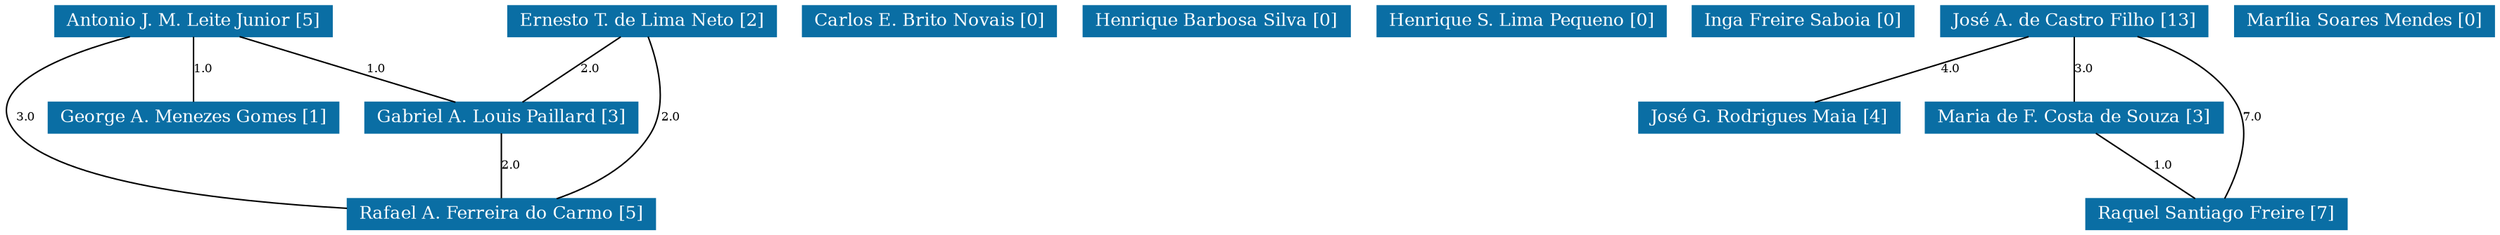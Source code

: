 strict graph grafo2 {
	graph [bb="0,0,1429,153",
		id=grafo2,
		overlap=False
	];
	node [fontsize=12,
		label="\N",
		shape=rectangle,
		style=filled
	];
	0	[URL="membro-2610619567290943.html",
		color="#0A6EA4",
		fontcolor="#FFFFFF",
		height=0.29167,
		label="Antonio J. M. Leite Junior [5]",
		pos="124.98,142.5",
		width=2.1944];
	3	[URL="membro-4427578264303416.html",
		color="#0A6EA4",
		fontcolor="#FFFFFF",
		height=0.29167,
		label="Gabriel A. Louis Paillard [3]",
		pos="300.98,76.5",
		width=2.1111];
	0 -- 3	[fontsize=8,
		label=1.0,
		lp="228.98,109.5",
		pos="151.33,131.92 184.61,119.82 241.52,99.124 274.74,87.042"];
	4	[URL="membro-5012576140529904.html",
		color="#0A6EA4",
		fontcolor="#FFFFFF",
		height=0.29167,
		label="George A. Menezes Gomes [1]",
		pos="124.98,76.5",
		width=2.2778];
	0 -- 4	[fontsize=8,
		label=1.0,
		lp="129.98,109.5",
		pos="124.98,131.78 124.98,119.75 124.98,99.383 124.98,87.312"];
	12	[URL="membro-3102406452063651.html",
		color="#0A6EA4",
		fontcolor="#FFFFFF",
		height=0.29167,
		label="Rafael A. Ferreira do Carmo [5]",
		pos="300.98,10.5",
		width=2.3333];
	0 -- 12	[fontsize=8,
		label=3.0,
		lp="28.988,76.5",
		pos="92.106,131.95 54.198,119.31 0,95.167 23.988,66 48.115,36.663 144.57,22.872 216.92,16.556"];
	3 -- 12	[fontsize=8,
		label=2.0,
		lp="305.98,43.5",
		pos="300.98,65.78 300.98,53.751 300.98,33.383 300.98,21.312"];
	1	[URL="membro-4467706783113621.html",
		color="#0A6EA4",
		fontcolor="#FFFFFF",
		height=0.29167,
		label="Carlos E. Brito Novais [0]",
		pos="547.98,142.5",
		width=1.9583];
	2	[URL="membro-3037263625761342.html",
		color="#0A6EA4",
		fontcolor="#FFFFFF",
		height=0.29167,
		label="Ernesto T. de Lima Neto [2]",
		pos="384.98,142.5",
		width=2.0694];
	2 -- 3	[fontsize=8,
		label=2.0,
		lp="353.98,109.5",
		pos="372.23,131.78 356.35,119.68 329.39,99.146 313.59,87.102"];
	2 -- 12	[fontsize=8,
		label=2.0,
		lp="397.98,76.5",
		pos="387.92,131.97 391.98,116.91 397.56,87.164 385.98,66 373.96,44.005 348.85,29.577 329.02,21.125"];
	5	[URL="membro-9848407021720705.html",
		color="#0A6EA4",
		fontcolor="#FFFFFF",
		height=0.29167,
		label="Henrique Barbosa Silva [0]",
		pos="709.98,142.5",
		width=2.0278];
	6	[URL="membro-8556816688689358.html",
		color="#0A6EA4",
		fontcolor="#FFFFFF",
		height=0.29167,
		label="Henrique S. Lima Pequeno [0]",
		pos="881.98,142.5",
		width=2.25];
	7	[URL="membro-4277758788188363.html",
		color="#0A6EA4",
		fontcolor="#FFFFFF",
		height=0.29167,
		label="Inga Freire Saboia [0]",
		pos="1041,142.5",
		width=1.6667];
	8	[URL="membro-1001172700194924.html",
		color="#0A6EA4",
		fontcolor="#FFFFFF",
		height=0.29167,
		label="José A. de Castro Filho [13]",
		pos="1194,142.5",
		width=2.0694];
	9	[URL="membro-0022110232147076.html",
		color="#0A6EA4",
		fontcolor="#FFFFFF",
		height=0.29167,
		label="José G. Rodrigues Maia [4]",
		pos="1021,76.5",
		width=2.0417];
	8 -- 9	[fontsize=8,
		label=4.0,
		lp="1123,109.5",
		pos="1168.1,131.92 1135.3,119.82 1079.4,99.124 1046.7,87.042"];
	10	[URL="membro-8761933941200089.html",
		color="#0A6EA4",
		fontcolor="#FFFFFF",
		height=0.29167,
		label="Maria de F. Costa de Souza [3]",
		pos="1194,76.5",
		width=2.2639];
	8 -- 10	[fontsize=8,
		label=3.0,
		lp="1199,109.5",
		pos="1194,131.78 1194,119.75 1194,99.383 1194,87.312"];
	13	[URL="membro-9322311013034336.html",
		color="#0A6EA4",
		fontcolor="#FFFFFF",
		height=0.29167,
		label="Raquel Santiago Freire [7]",
		pos="1276,10.5",
		width=1.9722];
	8 -- 13	[fontsize=8,
		label=7.0,
		lp="1295,76.5",
		pos="1225.2,131.89 1246.2,123.63 1272.2,109.43 1285,87 1296.9,65.869 1287,36.11 1280.5,21.043"];
	10 -- 13	[fontsize=8,
		label=1.0,
		lp="1244,43.5",
		pos="1206.4,65.78 1221.9,53.681 1248.2,33.146 1263.7,21.102"];
	11	[URL="membro-3731017260116598.html",
		color="#0A6EA4",
		fontcolor="#FFFFFF",
		height=0.29167,
		label="Marília Soares Mendes [0]",
		pos="1358,142.5",
		width=1.9722];
}
